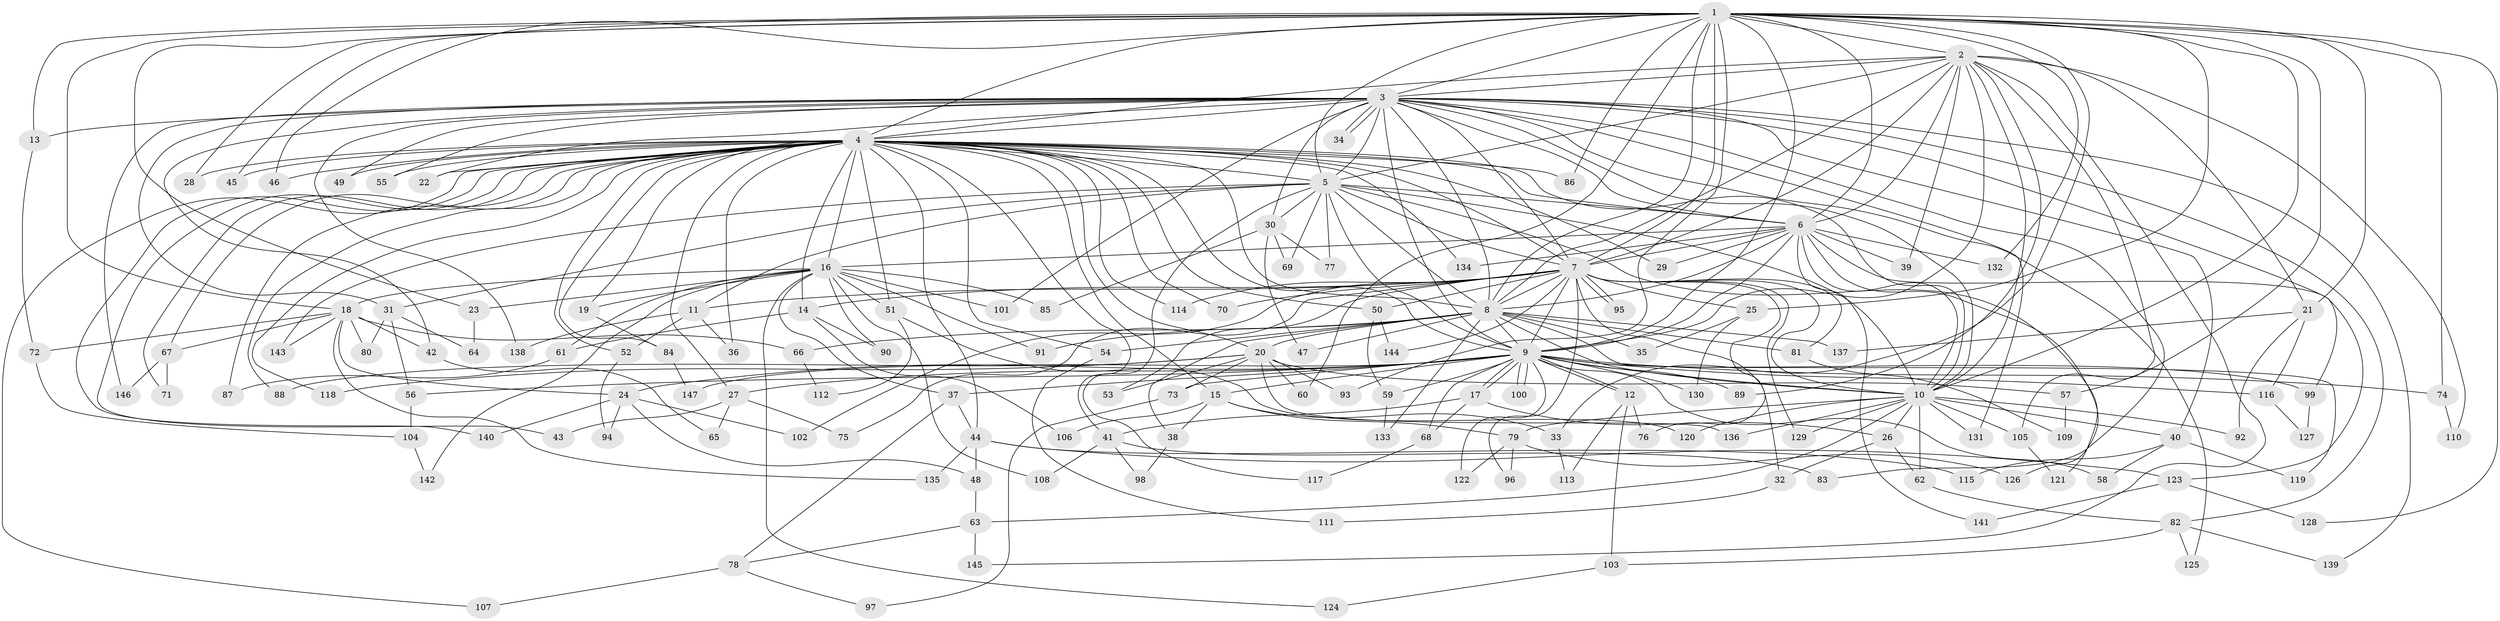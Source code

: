 // coarse degree distribution, {38: 0.008620689655172414, 13: 0.008620689655172414, 24: 0.008620689655172414, 40: 0.008620689655172414, 26: 0.008620689655172414, 14: 0.017241379310344827, 29: 0.008620689655172414, 21: 0.008620689655172414, 5: 0.0603448275862069, 6: 0.02586206896551724, 3: 0.1810344827586207, 7: 0.02586206896551724, 12: 0.008620689655172414, 11: 0.008620689655172414, 2: 0.5431034482758621, 4: 0.0603448275862069, 1: 0.008620689655172414}
// Generated by graph-tools (version 1.1) at 2025/41/03/06/25 10:41:31]
// undirected, 147 vertices, 319 edges
graph export_dot {
graph [start="1"]
  node [color=gray90,style=filled];
  1;
  2;
  3;
  4;
  5;
  6;
  7;
  8;
  9;
  10;
  11;
  12;
  13;
  14;
  15;
  16;
  17;
  18;
  19;
  20;
  21;
  22;
  23;
  24;
  25;
  26;
  27;
  28;
  29;
  30;
  31;
  32;
  33;
  34;
  35;
  36;
  37;
  38;
  39;
  40;
  41;
  42;
  43;
  44;
  45;
  46;
  47;
  48;
  49;
  50;
  51;
  52;
  53;
  54;
  55;
  56;
  57;
  58;
  59;
  60;
  61;
  62;
  63;
  64;
  65;
  66;
  67;
  68;
  69;
  70;
  71;
  72;
  73;
  74;
  75;
  76;
  77;
  78;
  79;
  80;
  81;
  82;
  83;
  84;
  85;
  86;
  87;
  88;
  89;
  90;
  91;
  92;
  93;
  94;
  95;
  96;
  97;
  98;
  99;
  100;
  101;
  102;
  103;
  104;
  105;
  106;
  107;
  108;
  109;
  110;
  111;
  112;
  113;
  114;
  115;
  116;
  117;
  118;
  119;
  120;
  121;
  122;
  123;
  124;
  125;
  126;
  127;
  128;
  129;
  130;
  131;
  132;
  133;
  134;
  135;
  136;
  137;
  138;
  139;
  140;
  141;
  142;
  143;
  144;
  145;
  146;
  147;
  1 -- 2;
  1 -- 3;
  1 -- 4;
  1 -- 5;
  1 -- 6;
  1 -- 7;
  1 -- 8;
  1 -- 9;
  1 -- 10;
  1 -- 13;
  1 -- 18;
  1 -- 21;
  1 -- 23;
  1 -- 25;
  1 -- 28;
  1 -- 33;
  1 -- 45;
  1 -- 46;
  1 -- 57;
  1 -- 60;
  1 -- 74;
  1 -- 86;
  1 -- 93;
  1 -- 128;
  1 -- 132;
  2 -- 3;
  2 -- 4;
  2 -- 5;
  2 -- 6;
  2 -- 7;
  2 -- 8;
  2 -- 9;
  2 -- 10;
  2 -- 21;
  2 -- 39;
  2 -- 89;
  2 -- 105;
  2 -- 110;
  2 -- 145;
  3 -- 4;
  3 -- 5;
  3 -- 6;
  3 -- 7;
  3 -- 8;
  3 -- 9;
  3 -- 10;
  3 -- 13;
  3 -- 22;
  3 -- 30;
  3 -- 31;
  3 -- 34;
  3 -- 34;
  3 -- 40;
  3 -- 42;
  3 -- 49;
  3 -- 55;
  3 -- 82;
  3 -- 83;
  3 -- 99;
  3 -- 101;
  3 -- 125;
  3 -- 131;
  3 -- 138;
  3 -- 139;
  3 -- 146;
  4 -- 5;
  4 -- 6;
  4 -- 7;
  4 -- 8;
  4 -- 9;
  4 -- 10;
  4 -- 14;
  4 -- 15;
  4 -- 16;
  4 -- 19;
  4 -- 20;
  4 -- 22;
  4 -- 27;
  4 -- 28;
  4 -- 29;
  4 -- 36;
  4 -- 41;
  4 -- 43;
  4 -- 44;
  4 -- 45;
  4 -- 46;
  4 -- 49;
  4 -- 50;
  4 -- 51;
  4 -- 52;
  4 -- 54;
  4 -- 55;
  4 -- 67;
  4 -- 70;
  4 -- 71;
  4 -- 84;
  4 -- 86;
  4 -- 87;
  4 -- 88;
  4 -- 107;
  4 -- 114;
  4 -- 118;
  4 -- 134;
  4 -- 140;
  5 -- 6;
  5 -- 7;
  5 -- 8;
  5 -- 9;
  5 -- 10;
  5 -- 11;
  5 -- 30;
  5 -- 31;
  5 -- 69;
  5 -- 77;
  5 -- 117;
  5 -- 121;
  5 -- 143;
  6 -- 7;
  6 -- 8;
  6 -- 9;
  6 -- 10;
  6 -- 16;
  6 -- 29;
  6 -- 39;
  6 -- 123;
  6 -- 126;
  6 -- 132;
  6 -- 134;
  6 -- 141;
  7 -- 8;
  7 -- 9;
  7 -- 10;
  7 -- 11;
  7 -- 14;
  7 -- 25;
  7 -- 32;
  7 -- 50;
  7 -- 53;
  7 -- 70;
  7 -- 75;
  7 -- 76;
  7 -- 81;
  7 -- 95;
  7 -- 95;
  7 -- 96;
  7 -- 102;
  7 -- 114;
  7 -- 129;
  7 -- 144;
  8 -- 9;
  8 -- 10;
  8 -- 20;
  8 -- 35;
  8 -- 38;
  8 -- 47;
  8 -- 54;
  8 -- 66;
  8 -- 81;
  8 -- 91;
  8 -- 119;
  8 -- 133;
  8 -- 137;
  9 -- 10;
  9 -- 12;
  9 -- 12;
  9 -- 15;
  9 -- 17;
  9 -- 17;
  9 -- 24;
  9 -- 27;
  9 -- 37;
  9 -- 56;
  9 -- 58;
  9 -- 59;
  9 -- 68;
  9 -- 73;
  9 -- 74;
  9 -- 89;
  9 -- 99;
  9 -- 100;
  9 -- 100;
  9 -- 116;
  9 -- 122;
  9 -- 130;
  9 -- 147;
  10 -- 26;
  10 -- 40;
  10 -- 62;
  10 -- 63;
  10 -- 79;
  10 -- 92;
  10 -- 105;
  10 -- 120;
  10 -- 129;
  10 -- 131;
  10 -- 136;
  11 -- 36;
  11 -- 52;
  11 -- 138;
  12 -- 76;
  12 -- 103;
  12 -- 113;
  13 -- 72;
  14 -- 61;
  14 -- 90;
  14 -- 106;
  15 -- 33;
  15 -- 38;
  15 -- 79;
  15 -- 106;
  16 -- 18;
  16 -- 19;
  16 -- 23;
  16 -- 37;
  16 -- 51;
  16 -- 61;
  16 -- 85;
  16 -- 90;
  16 -- 91;
  16 -- 101;
  16 -- 108;
  16 -- 124;
  16 -- 142;
  17 -- 26;
  17 -- 41;
  17 -- 68;
  18 -- 24;
  18 -- 42;
  18 -- 66;
  18 -- 67;
  18 -- 72;
  18 -- 80;
  18 -- 135;
  18 -- 143;
  19 -- 84;
  20 -- 53;
  20 -- 57;
  20 -- 60;
  20 -- 73;
  20 -- 88;
  20 -- 93;
  20 -- 118;
  20 -- 136;
  21 -- 92;
  21 -- 116;
  21 -- 137;
  23 -- 64;
  24 -- 48;
  24 -- 94;
  24 -- 102;
  24 -- 140;
  25 -- 35;
  25 -- 130;
  26 -- 32;
  26 -- 62;
  27 -- 43;
  27 -- 65;
  27 -- 75;
  30 -- 47;
  30 -- 69;
  30 -- 77;
  30 -- 85;
  31 -- 56;
  31 -- 64;
  31 -- 80;
  32 -- 111;
  33 -- 113;
  37 -- 44;
  37 -- 78;
  38 -- 98;
  40 -- 58;
  40 -- 115;
  40 -- 119;
  41 -- 83;
  41 -- 98;
  41 -- 108;
  42 -- 65;
  44 -- 48;
  44 -- 115;
  44 -- 123;
  44 -- 135;
  48 -- 63;
  50 -- 59;
  50 -- 144;
  51 -- 112;
  51 -- 120;
  52 -- 94;
  54 -- 111;
  56 -- 104;
  57 -- 109;
  59 -- 133;
  61 -- 87;
  62 -- 82;
  63 -- 78;
  63 -- 145;
  66 -- 112;
  67 -- 71;
  67 -- 146;
  68 -- 117;
  72 -- 104;
  73 -- 97;
  74 -- 110;
  78 -- 97;
  78 -- 107;
  79 -- 96;
  79 -- 122;
  79 -- 126;
  81 -- 109;
  82 -- 103;
  82 -- 125;
  82 -- 139;
  84 -- 147;
  99 -- 127;
  103 -- 124;
  104 -- 142;
  105 -- 121;
  116 -- 127;
  123 -- 128;
  123 -- 141;
}
